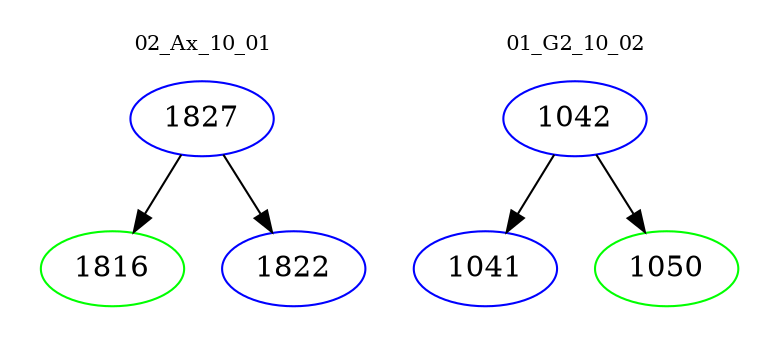 digraph{
subgraph cluster_0 {
color = white
label = "02_Ax_10_01";
fontsize=10;
T0_1827 [label="1827", color="blue"]
T0_1827 -> T0_1816 [color="black"]
T0_1816 [label="1816", color="green"]
T0_1827 -> T0_1822 [color="black"]
T0_1822 [label="1822", color="blue"]
}
subgraph cluster_1 {
color = white
label = "01_G2_10_02";
fontsize=10;
T1_1042 [label="1042", color="blue"]
T1_1042 -> T1_1041 [color="black"]
T1_1041 [label="1041", color="blue"]
T1_1042 -> T1_1050 [color="black"]
T1_1050 [label="1050", color="green"]
}
}
